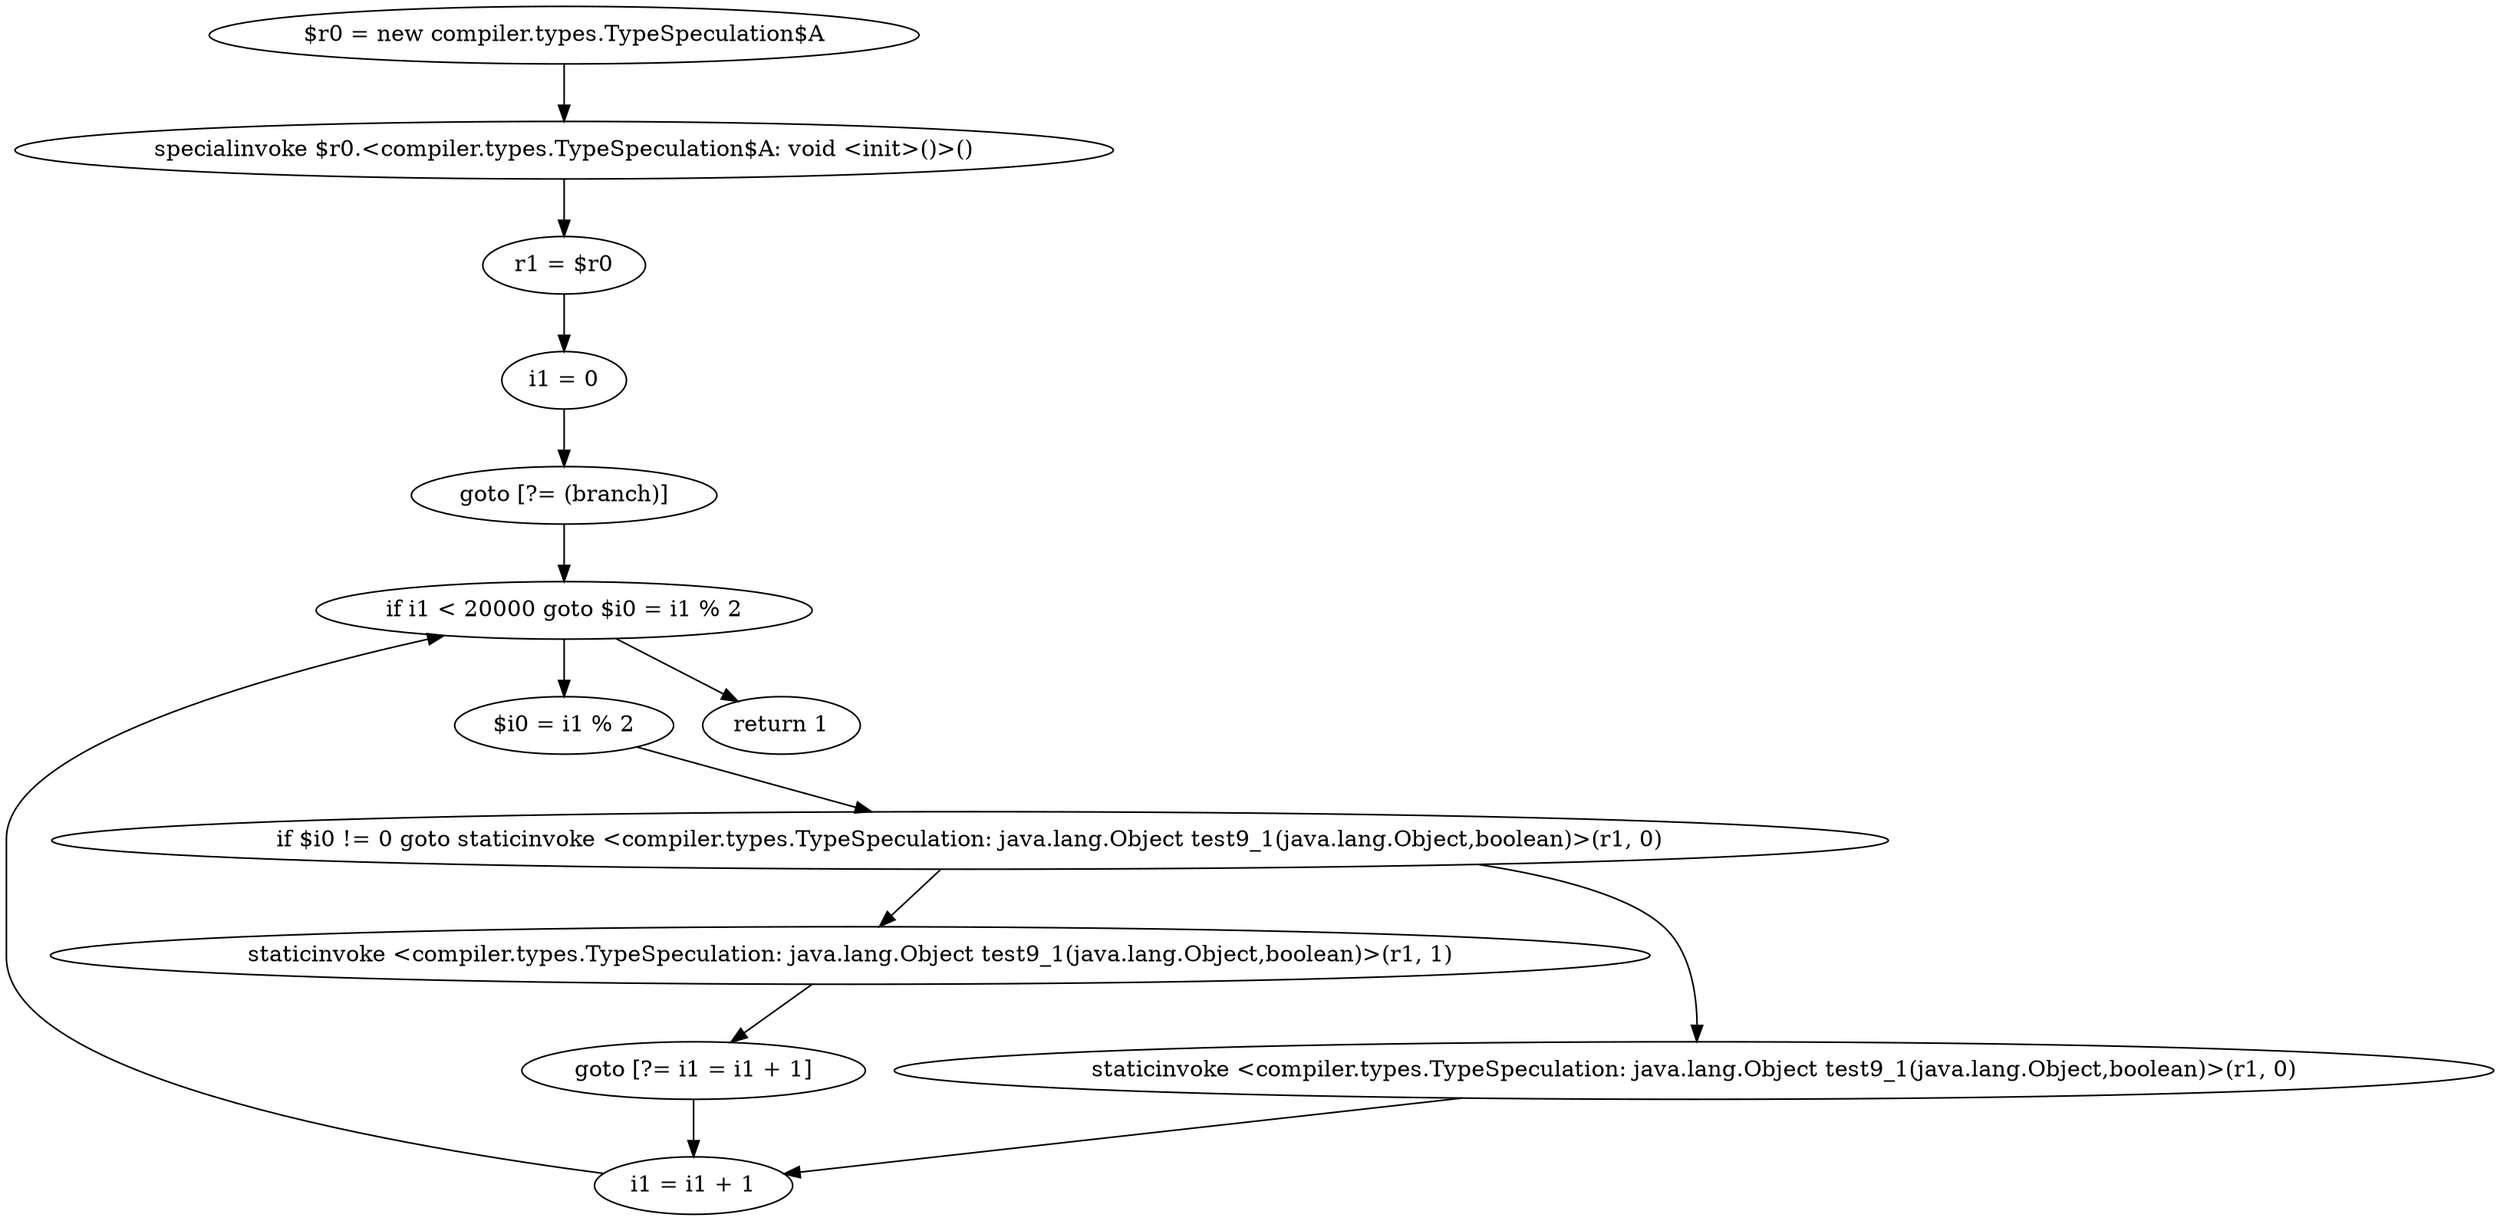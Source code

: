 digraph "unitGraph" {
    "$r0 = new compiler.types.TypeSpeculation$A"
    "specialinvoke $r0.<compiler.types.TypeSpeculation$A: void <init>()>()"
    "r1 = $r0"
    "i1 = 0"
    "goto [?= (branch)]"
    "$i0 = i1 % 2"
    "if $i0 != 0 goto staticinvoke <compiler.types.TypeSpeculation: java.lang.Object test9_1(java.lang.Object,boolean)>(r1, 0)"
    "staticinvoke <compiler.types.TypeSpeculation: java.lang.Object test9_1(java.lang.Object,boolean)>(r1, 1)"
    "goto [?= i1 = i1 + 1]"
    "staticinvoke <compiler.types.TypeSpeculation: java.lang.Object test9_1(java.lang.Object,boolean)>(r1, 0)"
    "i1 = i1 + 1"
    "if i1 < 20000 goto $i0 = i1 % 2"
    "return 1"
    "$r0 = new compiler.types.TypeSpeculation$A"->"specialinvoke $r0.<compiler.types.TypeSpeculation$A: void <init>()>()";
    "specialinvoke $r0.<compiler.types.TypeSpeculation$A: void <init>()>()"->"r1 = $r0";
    "r1 = $r0"->"i1 = 0";
    "i1 = 0"->"goto [?= (branch)]";
    "goto [?= (branch)]"->"if i1 < 20000 goto $i0 = i1 % 2";
    "$i0 = i1 % 2"->"if $i0 != 0 goto staticinvoke <compiler.types.TypeSpeculation: java.lang.Object test9_1(java.lang.Object,boolean)>(r1, 0)";
    "if $i0 != 0 goto staticinvoke <compiler.types.TypeSpeculation: java.lang.Object test9_1(java.lang.Object,boolean)>(r1, 0)"->"staticinvoke <compiler.types.TypeSpeculation: java.lang.Object test9_1(java.lang.Object,boolean)>(r1, 1)";
    "if $i0 != 0 goto staticinvoke <compiler.types.TypeSpeculation: java.lang.Object test9_1(java.lang.Object,boolean)>(r1, 0)"->"staticinvoke <compiler.types.TypeSpeculation: java.lang.Object test9_1(java.lang.Object,boolean)>(r1, 0)";
    "staticinvoke <compiler.types.TypeSpeculation: java.lang.Object test9_1(java.lang.Object,boolean)>(r1, 1)"->"goto [?= i1 = i1 + 1]";
    "goto [?= i1 = i1 + 1]"->"i1 = i1 + 1";
    "staticinvoke <compiler.types.TypeSpeculation: java.lang.Object test9_1(java.lang.Object,boolean)>(r1, 0)"->"i1 = i1 + 1";
    "i1 = i1 + 1"->"if i1 < 20000 goto $i0 = i1 % 2";
    "if i1 < 20000 goto $i0 = i1 % 2"->"return 1";
    "if i1 < 20000 goto $i0 = i1 % 2"->"$i0 = i1 % 2";
}
